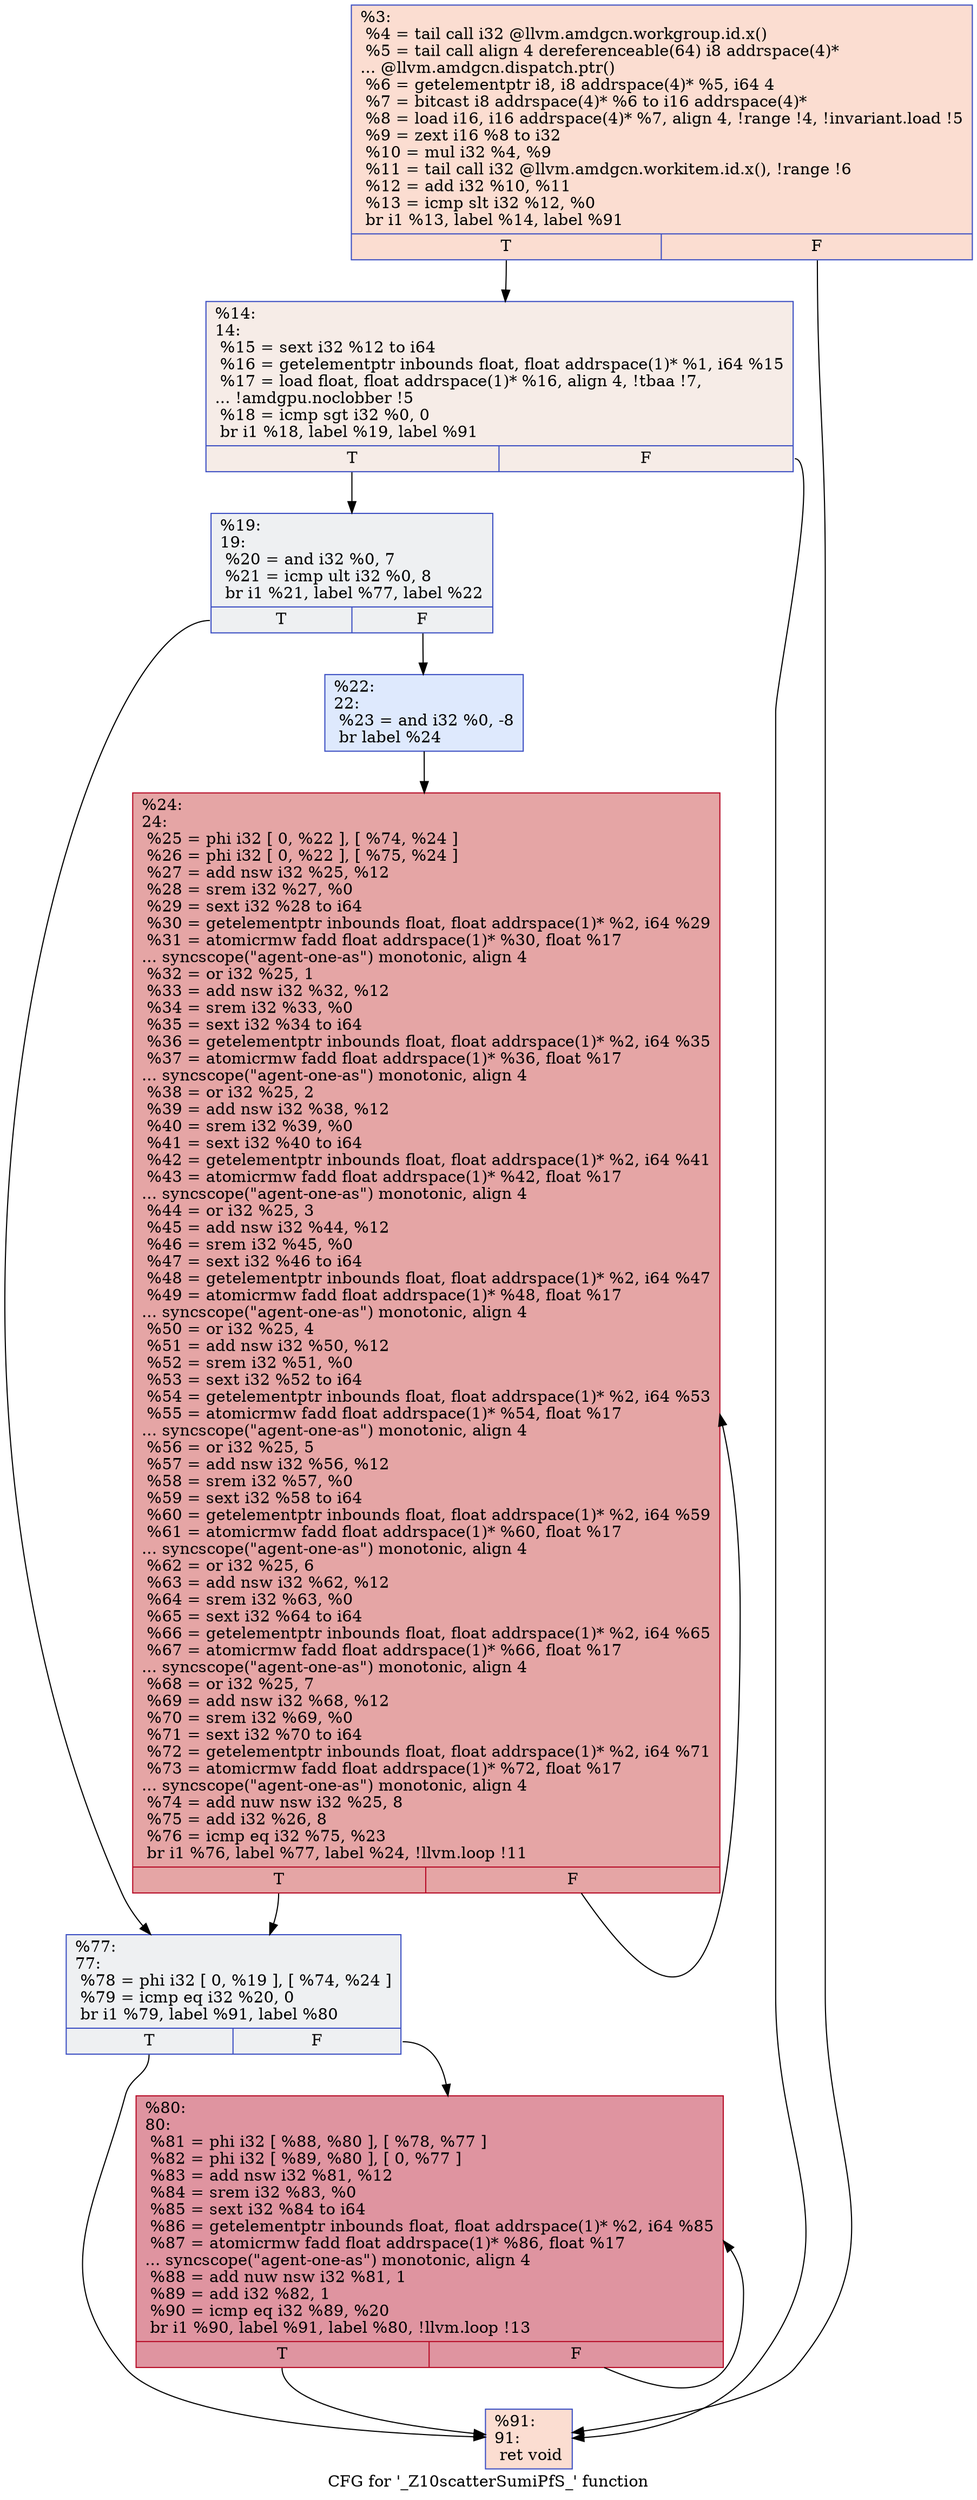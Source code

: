digraph "CFG for '_Z10scatterSumiPfS_' function" {
	label="CFG for '_Z10scatterSumiPfS_' function";

	Node0x5330d30 [shape=record,color="#3d50c3ff", style=filled, fillcolor="#f7b39670",label="{%3:\l  %4 = tail call i32 @llvm.amdgcn.workgroup.id.x()\l  %5 = tail call align 4 dereferenceable(64) i8 addrspace(4)*\l... @llvm.amdgcn.dispatch.ptr()\l  %6 = getelementptr i8, i8 addrspace(4)* %5, i64 4\l  %7 = bitcast i8 addrspace(4)* %6 to i16 addrspace(4)*\l  %8 = load i16, i16 addrspace(4)* %7, align 4, !range !4, !invariant.load !5\l  %9 = zext i16 %8 to i32\l  %10 = mul i32 %4, %9\l  %11 = tail call i32 @llvm.amdgcn.workitem.id.x(), !range !6\l  %12 = add i32 %10, %11\l  %13 = icmp slt i32 %12, %0\l  br i1 %13, label %14, label %91\l|{<s0>T|<s1>F}}"];
	Node0x5330d30:s0 -> Node0x5332c30;
	Node0x5330d30:s1 -> Node0x5332cc0;
	Node0x5332c30 [shape=record,color="#3d50c3ff", style=filled, fillcolor="#ead5c970",label="{%14:\l14:                                               \l  %15 = sext i32 %12 to i64\l  %16 = getelementptr inbounds float, float addrspace(1)* %1, i64 %15\l  %17 = load float, float addrspace(1)* %16, align 4, !tbaa !7,\l... !amdgpu.noclobber !5\l  %18 = icmp sgt i32 %0, 0\l  br i1 %18, label %19, label %91\l|{<s0>T|<s1>F}}"];
	Node0x5332c30:s0 -> Node0x5333840;
	Node0x5332c30:s1 -> Node0x5332cc0;
	Node0x5333840 [shape=record,color="#3d50c3ff", style=filled, fillcolor="#d9dce170",label="{%19:\l19:                                               \l  %20 = and i32 %0, 7\l  %21 = icmp ult i32 %0, 8\l  br i1 %21, label %77, label %22\l|{<s0>T|<s1>F}}"];
	Node0x5333840:s0 -> Node0x5333b00;
	Node0x5333840:s1 -> Node0x5333b50;
	Node0x5333b50 [shape=record,color="#3d50c3ff", style=filled, fillcolor="#b5cdfa70",label="{%22:\l22:                                               \l  %23 = and i32 %0, -8\l  br label %24\l}"];
	Node0x5333b50 -> Node0x5333d50;
	Node0x5333d50 [shape=record,color="#b70d28ff", style=filled, fillcolor="#c5333470",label="{%24:\l24:                                               \l  %25 = phi i32 [ 0, %22 ], [ %74, %24 ]\l  %26 = phi i32 [ 0, %22 ], [ %75, %24 ]\l  %27 = add nsw i32 %25, %12\l  %28 = srem i32 %27, %0\l  %29 = sext i32 %28 to i64\l  %30 = getelementptr inbounds float, float addrspace(1)* %2, i64 %29\l  %31 = atomicrmw fadd float addrspace(1)* %30, float %17\l... syncscope(\"agent-one-as\") monotonic, align 4\l  %32 = or i32 %25, 1\l  %33 = add nsw i32 %32, %12\l  %34 = srem i32 %33, %0\l  %35 = sext i32 %34 to i64\l  %36 = getelementptr inbounds float, float addrspace(1)* %2, i64 %35\l  %37 = atomicrmw fadd float addrspace(1)* %36, float %17\l... syncscope(\"agent-one-as\") monotonic, align 4\l  %38 = or i32 %25, 2\l  %39 = add nsw i32 %38, %12\l  %40 = srem i32 %39, %0\l  %41 = sext i32 %40 to i64\l  %42 = getelementptr inbounds float, float addrspace(1)* %2, i64 %41\l  %43 = atomicrmw fadd float addrspace(1)* %42, float %17\l... syncscope(\"agent-one-as\") monotonic, align 4\l  %44 = or i32 %25, 3\l  %45 = add nsw i32 %44, %12\l  %46 = srem i32 %45, %0\l  %47 = sext i32 %46 to i64\l  %48 = getelementptr inbounds float, float addrspace(1)* %2, i64 %47\l  %49 = atomicrmw fadd float addrspace(1)* %48, float %17\l... syncscope(\"agent-one-as\") monotonic, align 4\l  %50 = or i32 %25, 4\l  %51 = add nsw i32 %50, %12\l  %52 = srem i32 %51, %0\l  %53 = sext i32 %52 to i64\l  %54 = getelementptr inbounds float, float addrspace(1)* %2, i64 %53\l  %55 = atomicrmw fadd float addrspace(1)* %54, float %17\l... syncscope(\"agent-one-as\") monotonic, align 4\l  %56 = or i32 %25, 5\l  %57 = add nsw i32 %56, %12\l  %58 = srem i32 %57, %0\l  %59 = sext i32 %58 to i64\l  %60 = getelementptr inbounds float, float addrspace(1)* %2, i64 %59\l  %61 = atomicrmw fadd float addrspace(1)* %60, float %17\l... syncscope(\"agent-one-as\") monotonic, align 4\l  %62 = or i32 %25, 6\l  %63 = add nsw i32 %62, %12\l  %64 = srem i32 %63, %0\l  %65 = sext i32 %64 to i64\l  %66 = getelementptr inbounds float, float addrspace(1)* %2, i64 %65\l  %67 = atomicrmw fadd float addrspace(1)* %66, float %17\l... syncscope(\"agent-one-as\") monotonic, align 4\l  %68 = or i32 %25, 7\l  %69 = add nsw i32 %68, %12\l  %70 = srem i32 %69, %0\l  %71 = sext i32 %70 to i64\l  %72 = getelementptr inbounds float, float addrspace(1)* %2, i64 %71\l  %73 = atomicrmw fadd float addrspace(1)* %72, float %17\l... syncscope(\"agent-one-as\") monotonic, align 4\l  %74 = add nuw nsw i32 %25, 8\l  %75 = add i32 %26, 8\l  %76 = icmp eq i32 %75, %23\l  br i1 %76, label %77, label %24, !llvm.loop !11\l|{<s0>T|<s1>F}}"];
	Node0x5333d50:s0 -> Node0x5333b00;
	Node0x5333d50:s1 -> Node0x5333d50;
	Node0x5333b00 [shape=record,color="#3d50c3ff", style=filled, fillcolor="#d9dce170",label="{%77:\l77:                                               \l  %78 = phi i32 [ 0, %19 ], [ %74, %24 ]\l  %79 = icmp eq i32 %20, 0\l  br i1 %79, label %91, label %80\l|{<s0>T|<s1>F}}"];
	Node0x5333b00:s0 -> Node0x5332cc0;
	Node0x5333b00:s1 -> Node0x53362f0;
	Node0x53362f0 [shape=record,color="#b70d28ff", style=filled, fillcolor="#b70d2870",label="{%80:\l80:                                               \l  %81 = phi i32 [ %88, %80 ], [ %78, %77 ]\l  %82 = phi i32 [ %89, %80 ], [ 0, %77 ]\l  %83 = add nsw i32 %81, %12\l  %84 = srem i32 %83, %0\l  %85 = sext i32 %84 to i64\l  %86 = getelementptr inbounds float, float addrspace(1)* %2, i64 %85\l  %87 = atomicrmw fadd float addrspace(1)* %86, float %17\l... syncscope(\"agent-one-as\") monotonic, align 4\l  %88 = add nuw nsw i32 %81, 1\l  %89 = add i32 %82, 1\l  %90 = icmp eq i32 %89, %20\l  br i1 %90, label %91, label %80, !llvm.loop !13\l|{<s0>T|<s1>F}}"];
	Node0x53362f0:s0 -> Node0x5332cc0;
	Node0x53362f0:s1 -> Node0x53362f0;
	Node0x5332cc0 [shape=record,color="#3d50c3ff", style=filled, fillcolor="#f7b39670",label="{%91:\l91:                                               \l  ret void\l}"];
}
